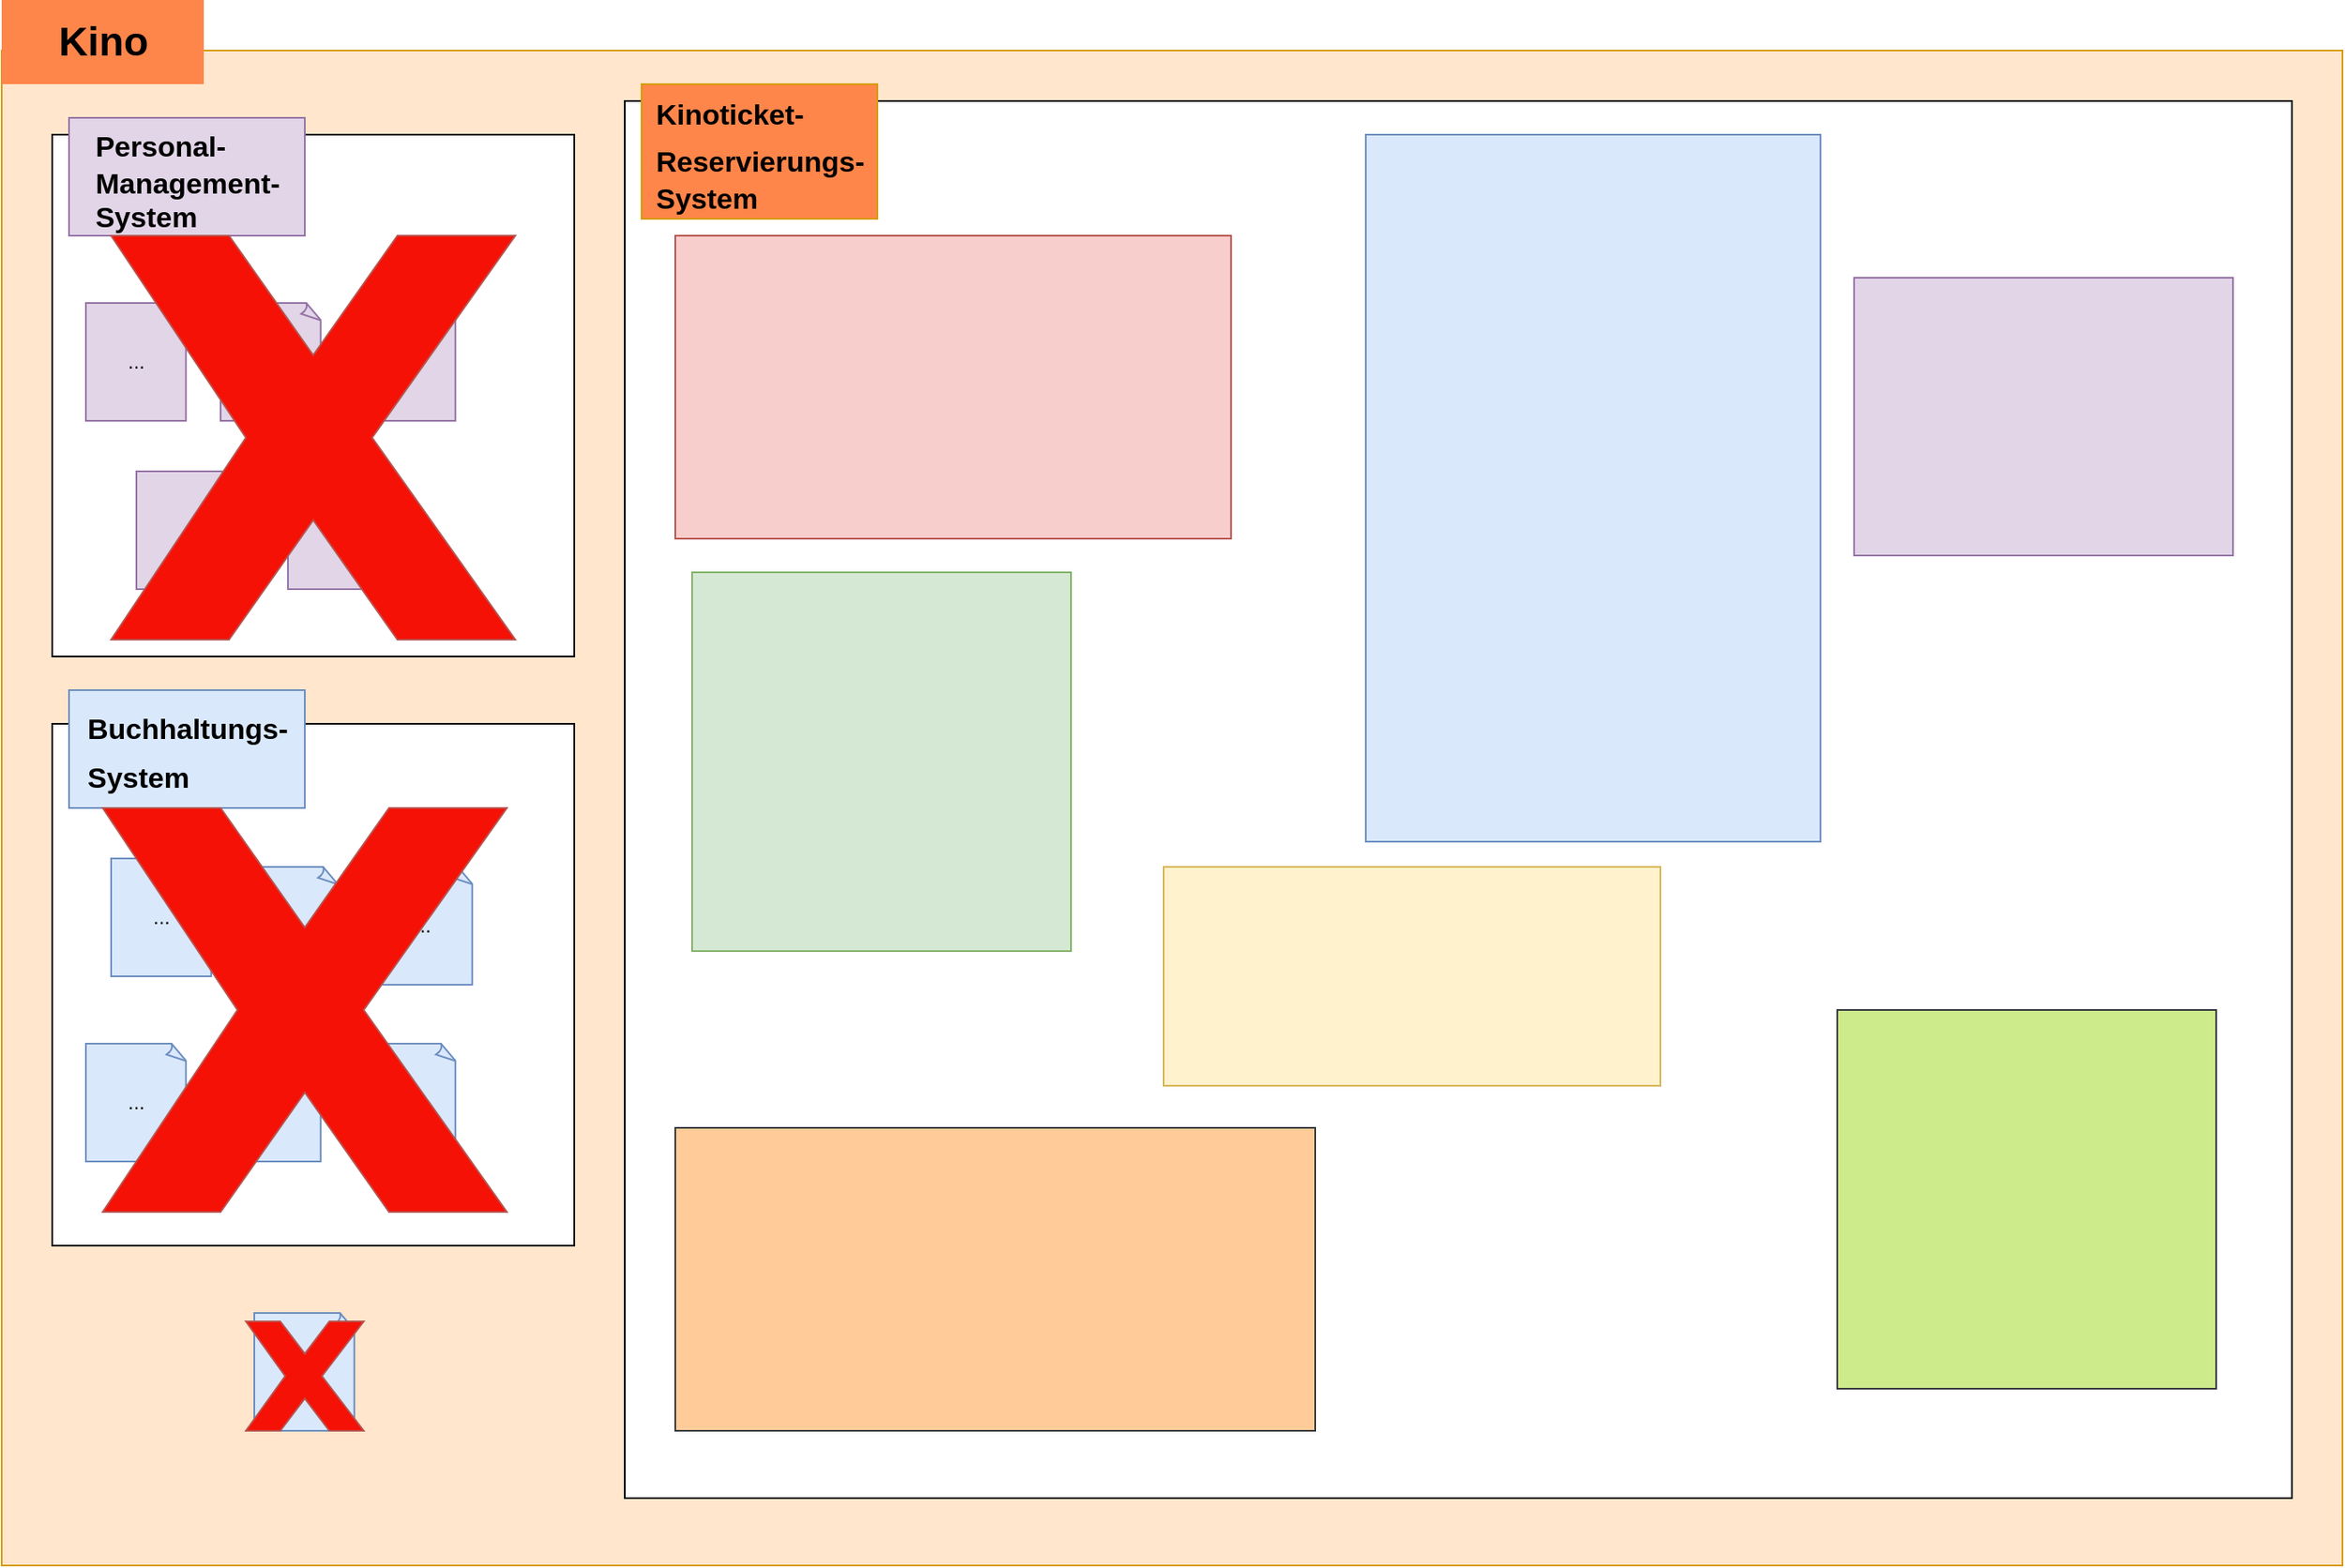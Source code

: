 <mxfile version="21.3.7" type="github">
  <diagram name="Seite-1" id="RhqnUJ8_BZfnfBdpoCaN">
    <mxGraphModel dx="2261" dy="804" grid="1" gridSize="10" guides="1" tooltips="1" connect="1" arrows="1" fold="1" page="1" pageScale="1" pageWidth="827" pageHeight="1169" math="0" shadow="0">
      <root>
        <mxCell id="0" />
        <mxCell id="1" parent="0" />
        <mxCell id="HTTXuy3MX17CqakG4K-P-2" value="" style="rounded=0;whiteSpace=wrap;html=1;fillColor=#ffe6cc;strokeColor=#d79b00;" vertex="1" parent="1">
          <mxGeometry x="-290" y="30" width="1390" height="900" as="geometry" />
        </mxCell>
        <mxCell id="HTTXuy3MX17CqakG4K-P-3" value="" style="whiteSpace=wrap;html=1;aspect=fixed;" vertex="1" parent="1">
          <mxGeometry x="-260" y="80" width="310" height="310" as="geometry" />
        </mxCell>
        <mxCell id="HTTXuy3MX17CqakG4K-P-4" value="" style="whiteSpace=wrap;html=1;aspect=fixed;" vertex="1" parent="1">
          <mxGeometry x="-260" y="430" width="310" height="310" as="geometry" />
        </mxCell>
        <mxCell id="HTTXuy3MX17CqakG4K-P-5" value="" style="rounded=0;whiteSpace=wrap;html=1;" vertex="1" parent="1">
          <mxGeometry x="80" y="60" width="990" height="830" as="geometry" />
        </mxCell>
        <mxCell id="HTTXuy3MX17CqakG4K-P-6" value="Kino" style="text;strokeColor=none;fillColor=#FF864A;html=1;fontSize=24;fontStyle=1;verticalAlign=middle;align=center;" vertex="1" parent="1">
          <mxGeometry x="-290" width="120" height="50" as="geometry" />
        </mxCell>
        <mxCell id="HTTXuy3MX17CqakG4K-P-8" value="&lt;div style=&quot;text-align: left;&quot;&gt;&lt;span style=&quot;font-size: 17px; background-color: initial;&quot;&gt;Personal-&lt;/span&gt;&lt;/div&gt;&lt;font style=&quot;font-size: 17px;&quot;&gt;&lt;div style=&quot;text-align: left;&quot;&gt;&lt;span style=&quot;background-color: initial;&quot;&gt;Management-&lt;/span&gt;&lt;/div&gt;&lt;div style=&quot;text-align: left;&quot;&gt;&lt;span style=&quot;background-color: initial;&quot;&gt;System&lt;/span&gt;&lt;/div&gt;&lt;/font&gt;" style="text;strokeColor=#9673a6;fillColor=#e1d5e7;html=1;fontSize=24;fontStyle=1;verticalAlign=middle;align=center;" vertex="1" parent="1">
          <mxGeometry x="-250" y="70" width="140" height="70" as="geometry" />
        </mxCell>
        <mxCell id="HTTXuy3MX17CqakG4K-P-11" value="..." style="whiteSpace=wrap;html=1;shape=mxgraph.basic.document;fillColor=#e1d5e7;strokeColor=#9673a6;" vertex="1" parent="1">
          <mxGeometry x="-240" y="180" width="60" height="70" as="geometry" />
        </mxCell>
        <mxCell id="HTTXuy3MX17CqakG4K-P-12" value="..." style="whiteSpace=wrap;html=1;shape=mxgraph.basic.document;fillColor=#e1d5e7;strokeColor=#9673a6;" vertex="1" parent="1">
          <mxGeometry x="-160" y="180" width="60" height="70" as="geometry" />
        </mxCell>
        <mxCell id="HTTXuy3MX17CqakG4K-P-13" value="..." style="whiteSpace=wrap;html=1;shape=mxgraph.basic.document;fillColor=#e1d5e7;strokeColor=#9673a6;" vertex="1" parent="1">
          <mxGeometry x="-80" y="180" width="60" height="70" as="geometry" />
        </mxCell>
        <mxCell id="HTTXuy3MX17CqakG4K-P-14" value="..." style="whiteSpace=wrap;html=1;shape=mxgraph.basic.document;fillColor=#e1d5e7;strokeColor=#9673a6;" vertex="1" parent="1">
          <mxGeometry x="-210" y="280" width="60" height="70" as="geometry" />
        </mxCell>
        <mxCell id="HTTXuy3MX17CqakG4K-P-15" value="..." style="whiteSpace=wrap;html=1;shape=mxgraph.basic.document;fillColor=#e1d5e7;strokeColor=#9673a6;" vertex="1" parent="1">
          <mxGeometry x="-120" y="280" width="60" height="70" as="geometry" />
        </mxCell>
        <mxCell id="HTTXuy3MX17CqakG4K-P-16" value="" style="verticalLabelPosition=bottom;verticalAlign=top;html=1;shape=mxgraph.basic.x;fillColor=#f51105;strokeColor=#b85450;" vertex="1" parent="1">
          <mxGeometry x="-225" y="140" width="240" height="240" as="geometry" />
        </mxCell>
        <mxCell id="HTTXuy3MX17CqakG4K-P-17" value="&lt;div style=&quot;text-align: left;&quot;&gt;&lt;span style=&quot;font-size: 17px;&quot;&gt;Buchhaltungs-&lt;/span&gt;&lt;/div&gt;&lt;div style=&quot;text-align: left;&quot;&gt;&lt;span style=&quot;font-size: 17px;&quot;&gt;System&lt;/span&gt;&lt;/div&gt;" style="text;strokeColor=#6c8ebf;fillColor=#dae8fc;html=1;fontSize=24;fontStyle=1;verticalAlign=middle;align=center;" vertex="1" parent="1">
          <mxGeometry x="-250" y="410" width="140" height="70" as="geometry" />
        </mxCell>
        <mxCell id="HTTXuy3MX17CqakG4K-P-18" value="..." style="whiteSpace=wrap;html=1;shape=mxgraph.basic.document;fillColor=#dae8fc;strokeColor=#6c8ebf;" vertex="1" parent="1">
          <mxGeometry x="-225" y="510" width="60" height="70" as="geometry" />
        </mxCell>
        <mxCell id="HTTXuy3MX17CqakG4K-P-19" value="..." style="whiteSpace=wrap;html=1;shape=mxgraph.basic.document;fillColor=#dae8fc;strokeColor=#6c8ebf;" vertex="1" parent="1">
          <mxGeometry x="-80" y="620" width="60" height="70" as="geometry" />
        </mxCell>
        <mxCell id="HTTXuy3MX17CqakG4K-P-20" value="..." style="whiteSpace=wrap;html=1;shape=mxgraph.basic.document;fillColor=#dae8fc;strokeColor=#6c8ebf;" vertex="1" parent="1">
          <mxGeometry x="-160" y="620" width="60" height="70" as="geometry" />
        </mxCell>
        <mxCell id="HTTXuy3MX17CqakG4K-P-21" value="..." style="whiteSpace=wrap;html=1;shape=mxgraph.basic.document;fillColor=#dae8fc;strokeColor=#6c8ebf;" vertex="1" parent="1">
          <mxGeometry x="-240" y="620" width="60" height="70" as="geometry" />
        </mxCell>
        <mxCell id="HTTXuy3MX17CqakG4K-P-22" value="..." style="whiteSpace=wrap;html=1;shape=mxgraph.basic.document;fillColor=#dae8fc;strokeColor=#6c8ebf;" vertex="1" parent="1">
          <mxGeometry x="-150" y="515" width="60" height="70" as="geometry" />
        </mxCell>
        <mxCell id="HTTXuy3MX17CqakG4K-P-23" value="..." style="whiteSpace=wrap;html=1;shape=mxgraph.basic.document;fillColor=#dae8fc;strokeColor=#6c8ebf;" vertex="1" parent="1">
          <mxGeometry x="-70" y="515" width="60" height="70" as="geometry" />
        </mxCell>
        <mxCell id="HTTXuy3MX17CqakG4K-P-24" value="" style="verticalLabelPosition=bottom;verticalAlign=top;html=1;shape=mxgraph.basic.x;fillColor=#f51105;strokeColor=#b85450;" vertex="1" parent="1">
          <mxGeometry x="-230" y="480" width="240" height="240" as="geometry" />
        </mxCell>
        <mxCell id="HTTXuy3MX17CqakG4K-P-25" value="&lt;div style=&quot;text-align: left;&quot;&gt;&lt;span style=&quot;background-color: initial; font-size: 17px;&quot;&gt;Kinoticket-&lt;/span&gt;&lt;/div&gt;&lt;div style=&quot;text-align: left;&quot;&gt;&lt;span style=&quot;background-color: initial; font-size: 17px;&quot;&gt;Reservierungs-&lt;/span&gt;&lt;/div&gt;&lt;font style=&quot;font-size: 17px;&quot;&gt;&lt;div style=&quot;text-align: left;&quot;&gt;&lt;span style=&quot;background-color: initial;&quot;&gt;System&lt;/span&gt;&lt;/div&gt;&lt;/font&gt;" style="text;strokeColor=#d79b00;fillColor=#ff864a;html=1;fontSize=24;fontStyle=1;verticalAlign=middle;align=center;" vertex="1" parent="1">
          <mxGeometry x="90" y="50" width="140" height="80" as="geometry" />
        </mxCell>
        <mxCell id="HTTXuy3MX17CqakG4K-P-26" value="" style="whiteSpace=wrap;html=1;aspect=fixed;fillColor=#d5e8d4;strokeColor=#82b366;" vertex="1" parent="1">
          <mxGeometry x="120" y="340" width="225" height="225" as="geometry" />
        </mxCell>
        <mxCell id="HTTXuy3MX17CqakG4K-P-27" value="" style="rounded=0;whiteSpace=wrap;html=1;fillColor=#f8cecc;strokeColor=#b85450;" vertex="1" parent="1">
          <mxGeometry x="110" y="140" width="330" height="180" as="geometry" />
        </mxCell>
        <mxCell id="HTTXuy3MX17CqakG4K-P-28" value="" style="rounded=0;whiteSpace=wrap;html=1;fillColor=#ffcc99;strokeColor=#36393d;" vertex="1" parent="1">
          <mxGeometry x="110" y="670" width="380" height="180" as="geometry" />
        </mxCell>
        <mxCell id="HTTXuy3MX17CqakG4K-P-29" value="" style="rounded=0;whiteSpace=wrap;html=1;fillColor=#fff2cc;strokeColor=#d6b656;" vertex="1" parent="1">
          <mxGeometry x="400" y="515" width="295" height="130" as="geometry" />
        </mxCell>
        <mxCell id="HTTXuy3MX17CqakG4K-P-30" value="" style="rounded=0;whiteSpace=wrap;html=1;fillColor=#dae8fc;strokeColor=#6c8ebf;" vertex="1" parent="1">
          <mxGeometry x="520" y="80" width="270" height="420" as="geometry" />
        </mxCell>
        <mxCell id="HTTXuy3MX17CqakG4K-P-31" value="" style="rounded=0;whiteSpace=wrap;html=1;fillColor=#e1d5e7;strokeColor=#9673a6;" vertex="1" parent="1">
          <mxGeometry x="810" y="165" width="225" height="165" as="geometry" />
        </mxCell>
        <mxCell id="HTTXuy3MX17CqakG4K-P-32" value="" style="whiteSpace=wrap;html=1;aspect=fixed;fillColor=#cdeb8b;strokeColor=#36393d;" vertex="1" parent="1">
          <mxGeometry x="800" y="600" width="225" height="225" as="geometry" />
        </mxCell>
        <mxCell id="HTTXuy3MX17CqakG4K-P-33" value="..." style="whiteSpace=wrap;html=1;shape=mxgraph.basic.document;fillColor=#dae8fc;strokeColor=#6c8ebf;" vertex="1" parent="1">
          <mxGeometry x="-140" y="780" width="60" height="70" as="geometry" />
        </mxCell>
        <mxCell id="HTTXuy3MX17CqakG4K-P-34" value="" style="verticalLabelPosition=bottom;verticalAlign=top;html=1;shape=mxgraph.basic.x;fillColor=#f51105;strokeColor=#b85450;" vertex="1" parent="1">
          <mxGeometry x="-145" y="785" width="70" height="65" as="geometry" />
        </mxCell>
      </root>
    </mxGraphModel>
  </diagram>
</mxfile>
